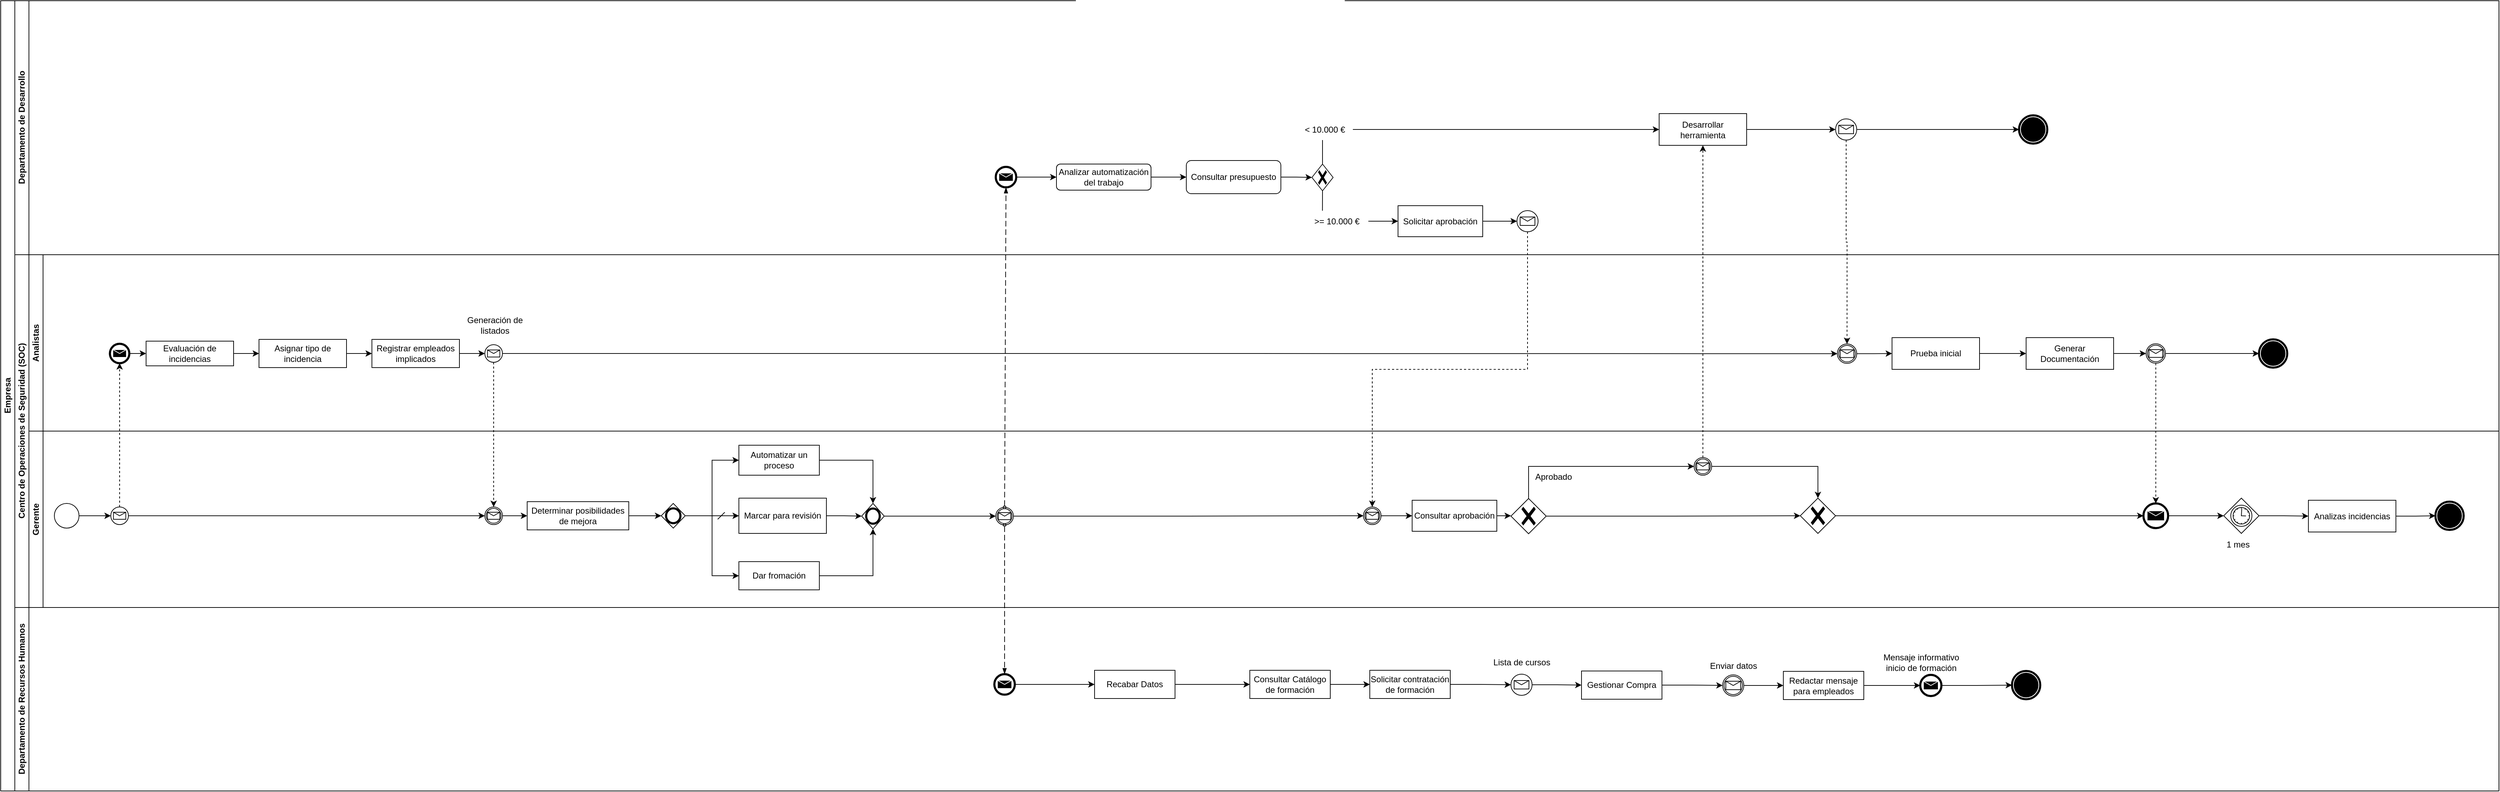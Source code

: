 <mxfile version="26.0.16">
  <diagram name="Página-1" id="uDJ05HsRSzXK77CwW1Jx">
    <mxGraphModel dx="2790" dy="2412" grid="1" gridSize="10" guides="1" tooltips="1" connect="1" arrows="1" fold="1" page="1" pageScale="1" pageWidth="827" pageHeight="1169" math="0" shadow="0">
      <root>
        <mxCell id="0" />
        <mxCell id="1" parent="0" />
        <mxCell id="rS4QHCmcO80jas_Lo0V3-1" value="Empresa" style="swimlane;childLayout=stackLayout;resizeParent=1;resizeParentMax=0;horizontal=0;startSize=20;horizontalStack=0;html=1;" parent="1" vertex="1">
          <mxGeometry x="210" y="-160" width="3540" height="1120" as="geometry" />
        </mxCell>
        <mxCell id="rS4QHCmcO80jas_Lo0V3-2" value="Departamento de Desarrollo" style="swimlane;startSize=20;horizontal=0;html=1;" parent="rS4QHCmcO80jas_Lo0V3-1" vertex="1">
          <mxGeometry x="20" width="3520" height="360" as="geometry" />
        </mxCell>
        <mxCell id="6PZTlja-5_RaDFF-M4vb-7" style="edgeStyle=orthogonalEdgeStyle;rounded=0;orthogonalLoop=1;jettySize=auto;html=1;entryX=0;entryY=0.5;entryDx=0;entryDy=0;" parent="rS4QHCmcO80jas_Lo0V3-2" source="6PZTlja-5_RaDFF-M4vb-4" target="6PZTlja-5_RaDFF-M4vb-6" edge="1">
          <mxGeometry relative="1" as="geometry" />
        </mxCell>
        <mxCell id="6PZTlja-5_RaDFF-M4vb-4" value="Analizar automatización del trabajo" style="rounded=1;whiteSpace=wrap;html=1;" parent="rS4QHCmcO80jas_Lo0V3-2" vertex="1">
          <mxGeometry x="1476" y="231.5" width="134" height="37" as="geometry" />
        </mxCell>
        <mxCell id="6PZTlja-5_RaDFF-M4vb-6" value="Consultar presupuesto" style="rounded=1;whiteSpace=wrap;html=1;" parent="rS4QHCmcO80jas_Lo0V3-2" vertex="1">
          <mxGeometry x="1660" y="226.5" width="134" height="47" as="geometry" />
        </mxCell>
        <mxCell id="6PZTlja-5_RaDFF-M4vb-9" style="edgeStyle=orthogonalEdgeStyle;rounded=0;orthogonalLoop=1;jettySize=auto;html=1;entryX=0;entryY=0.5;entryDx=0;entryDy=0;entryPerimeter=0;" parent="rS4QHCmcO80jas_Lo0V3-2" source="6PZTlja-5_RaDFF-M4vb-6" target="yh-kPCTtvAr-_X22sN1w-28" edge="1">
          <mxGeometry relative="1" as="geometry">
            <mxPoint x="1836" y="250" as="targetPoint" />
          </mxGeometry>
        </mxCell>
        <mxCell id="6PZTlja-5_RaDFF-M4vb-10" value="&amp;lt; 10.000 €" style="text;html=1;align=center;verticalAlign=middle;resizable=0;points=[];autosize=1;strokeColor=none;fillColor=none;" parent="rS4QHCmcO80jas_Lo0V3-2" vertex="1">
          <mxGeometry x="1816" y="167.5" width="80" height="30" as="geometry" />
        </mxCell>
        <mxCell id="6PZTlja-5_RaDFF-M4vb-12" style="edgeStyle=orthogonalEdgeStyle;rounded=0;orthogonalLoop=1;jettySize=auto;html=1;endArrow=none;startFill=0;" parent="rS4QHCmcO80jas_Lo0V3-2" source="yh-kPCTtvAr-_X22sN1w-28" edge="1">
          <mxGeometry relative="1" as="geometry">
            <mxPoint x="1853" y="197.5" as="targetPoint" />
            <mxPoint x="1853.0" y="233.0" as="sourcePoint" />
          </mxGeometry>
        </mxCell>
        <mxCell id="yh-kPCTtvAr-_X22sN1w-22" style="edgeStyle=orthogonalEdgeStyle;rounded=0;orthogonalLoop=1;jettySize=auto;html=1;entryX=0;entryY=0.5;entryDx=0;entryDy=0;entryPerimeter=0;" parent="rS4QHCmcO80jas_Lo0V3-2" source="6PZTlja-5_RaDFF-M4vb-13" target="yh-kPCTtvAr-_X22sN1w-20" edge="1">
          <mxGeometry relative="1" as="geometry">
            <mxPoint x="2407" y="182.5" as="targetPoint" />
          </mxGeometry>
        </mxCell>
        <mxCell id="6PZTlja-5_RaDFF-M4vb-13" value="Desarrollar herramienta" style="points=[[0.25,0,0],[0.5,0,0],[0.75,0,0],[1,0.25,0],[1,0.5,0],[1,0.75,0],[0.75,1,0],[0.5,1,0],[0.25,1,0],[0,0.75,0],[0,0.5,0],[0,0.25,0]];shape=mxgraph.bpmn.task2;whiteSpace=wrap;rectStyle=rounded;size=10;html=1;container=1;expand=0;collapsible=0;taskMarker=abstract;" parent="rS4QHCmcO80jas_Lo0V3-2" vertex="1">
          <mxGeometry x="2330" y="160" width="124" height="45" as="geometry" />
        </mxCell>
        <mxCell id="6PZTlja-5_RaDFF-M4vb-14" style="edgeStyle=orthogonalEdgeStyle;rounded=0;orthogonalLoop=1;jettySize=auto;html=1;entryX=0;entryY=0.5;entryDx=0;entryDy=0;entryPerimeter=0;" parent="rS4QHCmcO80jas_Lo0V3-2" source="6PZTlja-5_RaDFF-M4vb-10" target="6PZTlja-5_RaDFF-M4vb-13" edge="1">
          <mxGeometry relative="1" as="geometry" />
        </mxCell>
        <mxCell id="6PZTlja-5_RaDFF-M4vb-16" value="&amp;gt;= 10.000 €" style="text;html=1;align=center;verticalAlign=middle;resizable=0;points=[];autosize=1;strokeColor=none;fillColor=none;" parent="rS4QHCmcO80jas_Lo0V3-2" vertex="1">
          <mxGeometry x="1828" y="297.5" width="90" height="30" as="geometry" />
        </mxCell>
        <mxCell id="6PZTlja-5_RaDFF-M4vb-17" style="edgeStyle=orthogonalEdgeStyle;rounded=0;orthogonalLoop=1;jettySize=auto;html=1;entryX=0.499;entryY=0.006;entryDx=0;entryDy=0;entryPerimeter=0;endArrow=none;startFill=0;exitX=0.5;exitY=1;exitDx=0;exitDy=0;exitPerimeter=0;" parent="rS4QHCmcO80jas_Lo0V3-2" source="yh-kPCTtvAr-_X22sN1w-28" edge="1">
          <mxGeometry relative="1" as="geometry">
            <mxPoint x="1853.0" y="267.0" as="sourcePoint" />
            <mxPoint x="1852.91" y="297.68" as="targetPoint" />
          </mxGeometry>
        </mxCell>
        <mxCell id="6PZTlja-5_RaDFF-M4vb-18" value="Solicitar aprobación" style="points=[[0.25,0,0],[0.5,0,0],[0.75,0,0],[1,0.25,0],[1,0.5,0],[1,0.75,0],[0.75,1,0],[0.5,1,0],[0.25,1,0],[0,0.75,0],[0,0.5,0],[0,0.25,0]];shape=mxgraph.bpmn.task2;whiteSpace=wrap;rectStyle=rounded;size=10;html=1;container=1;expand=0;collapsible=0;taskMarker=abstract;" parent="rS4QHCmcO80jas_Lo0V3-2" vertex="1">
          <mxGeometry x="1960" y="290.5" width="120" height="44" as="geometry" />
        </mxCell>
        <mxCell id="6PZTlja-5_RaDFF-M4vb-20" style="edgeStyle=orthogonalEdgeStyle;rounded=0;orthogonalLoop=1;jettySize=auto;html=1;entryX=0;entryY=0.5;entryDx=0;entryDy=0;entryPerimeter=0;" parent="rS4QHCmcO80jas_Lo0V3-2" source="6PZTlja-5_RaDFF-M4vb-16" target="6PZTlja-5_RaDFF-M4vb-18" edge="1">
          <mxGeometry relative="1" as="geometry" />
        </mxCell>
        <mxCell id="6PZTlja-5_RaDFF-M4vb-21" value="" style="points=[[0.145,0.145,0],[0.5,0,0],[0.855,0.145,0],[1,0.5,0],[0.855,0.855,0],[0.5,1,0],[0.145,0.855,0],[0,0.5,0]];shape=mxgraph.bpmn.event;html=1;verticalLabelPosition=bottom;labelBackgroundColor=#ffffff;verticalAlign=top;align=center;perimeter=ellipsePerimeter;outlineConnect=0;aspect=fixed;outline=standard;symbol=message;" parent="rS4QHCmcO80jas_Lo0V3-2" vertex="1">
          <mxGeometry x="2128.5" y="297.5" width="30" height="30" as="geometry" />
        </mxCell>
        <mxCell id="6PZTlja-5_RaDFF-M4vb-22" style="edgeStyle=orthogonalEdgeStyle;rounded=0;orthogonalLoop=1;jettySize=auto;html=1;entryX=0;entryY=0.5;entryDx=0;entryDy=0;entryPerimeter=0;" parent="rS4QHCmcO80jas_Lo0V3-2" source="6PZTlja-5_RaDFF-M4vb-18" target="6PZTlja-5_RaDFF-M4vb-21" edge="1">
          <mxGeometry relative="1" as="geometry" />
        </mxCell>
        <mxCell id="yh-kPCTtvAr-_X22sN1w-20" value="" style="points=[[0.145,0.145,0],[0.5,0,0],[0.855,0.145,0],[1,0.5,0],[0.855,0.855,0],[0.5,1,0],[0.145,0.855,0],[0,0.5,0]];shape=mxgraph.bpmn.event;html=1;verticalLabelPosition=bottom;labelBackgroundColor=#ffffff;verticalAlign=top;align=center;perimeter=ellipsePerimeter;outlineConnect=0;aspect=fixed;outline=standard;symbol=message;" parent="rS4QHCmcO80jas_Lo0V3-2" vertex="1">
          <mxGeometry x="2580" y="167.5" width="30" height="30" as="geometry" />
        </mxCell>
        <mxCell id="yh-kPCTtvAr-_X22sN1w-28" value="" style="points=[[0.25,0.25,0],[0.5,0,0],[0.75,0.25,0],[1,0.5,0],[0.75,0.75,0],[0.5,1,0],[0.25,0.75,0],[0,0.5,0]];shape=mxgraph.bpmn.gateway2;html=1;verticalLabelPosition=bottom;labelBackgroundColor=#ffffff;verticalAlign=top;align=center;perimeter=rhombusPerimeter;outlineConnect=0;outline=none;symbol=none;gwType=exclusive;" parent="rS4QHCmcO80jas_Lo0V3-2" vertex="1">
          <mxGeometry x="1838" y="231.5" width="30" height="38" as="geometry" />
        </mxCell>
        <mxCell id="yh-kPCTtvAr-_X22sN1w-81" value="" style="edgeStyle=orthogonalEdgeStyle;rounded=0;orthogonalLoop=1;jettySize=auto;html=1;exitX=1;exitY=0.5;exitDx=0;exitDy=0;exitPerimeter=0;entryX=0;entryY=0.5;entryDx=0;entryDy=0;entryPerimeter=0;" parent="rS4QHCmcO80jas_Lo0V3-2" source="yh-kPCTtvAr-_X22sN1w-20" target="i6RQTUyMDd2lK4wRYGRH-1" edge="1">
          <mxGeometry relative="1" as="geometry">
            <mxPoint x="2820" y="182.5" as="targetPoint" />
            <mxPoint x="2760" y="52.5" as="sourcePoint" />
          </mxGeometry>
        </mxCell>
        <mxCell id="i6RQTUyMDd2lK4wRYGRH-1" value="" style="points=[[0.145,0.145,0],[0.5,0,0],[0.855,0.145,0],[1,0.5,0],[0.855,0.855,0],[0.5,1,0],[0.145,0.855,0],[0,0.5,0]];shape=mxgraph.bpmn.event;html=1;verticalLabelPosition=bottom;labelBackgroundColor=#ffffff;verticalAlign=top;align=center;perimeter=ellipsePerimeter;outlineConnect=0;aspect=fixed;outline=end;symbol=terminate;" parent="rS4QHCmcO80jas_Lo0V3-2" vertex="1">
          <mxGeometry x="2840" y="162.5" width="40" height="40" as="geometry" />
        </mxCell>
        <mxCell id="-YIAZ6V68JHzq2dQ6OIM-13" style="edgeStyle=orthogonalEdgeStyle;rounded=0;orthogonalLoop=1;jettySize=auto;html=1;entryX=0;entryY=0.5;entryDx=0;entryDy=0;" parent="rS4QHCmcO80jas_Lo0V3-2" source="-YIAZ6V68JHzq2dQ6OIM-11" target="6PZTlja-5_RaDFF-M4vb-4" edge="1">
          <mxGeometry relative="1" as="geometry" />
        </mxCell>
        <mxCell id="-YIAZ6V68JHzq2dQ6OIM-11" value="" style="points=[[0.145,0.145,0],[0.5,0,0],[0.855,0.145,0],[1,0.5,0],[0.855,0.855,0],[0.5,1,0],[0.145,0.855,0],[0,0.5,0]];shape=mxgraph.bpmn.event;html=1;verticalLabelPosition=bottom;labelBackgroundColor=#ffffff;verticalAlign=top;align=center;perimeter=ellipsePerimeter;outlineConnect=0;aspect=fixed;outline=end;symbol=message;" parent="rS4QHCmcO80jas_Lo0V3-2" vertex="1">
          <mxGeometry x="1390" y="235.5" width="29" height="29" as="geometry" />
        </mxCell>
        <mxCell id="rS4QHCmcO80jas_Lo0V3-3" value="Centro de Operaciones de Seguridad (SOC)" style="swimlane;startSize=20;horizontal=0;html=1;" parent="rS4QHCmcO80jas_Lo0V3-1" vertex="1">
          <mxGeometry x="20" y="360" width="3520" height="500" as="geometry" />
        </mxCell>
        <mxCell id="rS4QHCmcO80jas_Lo0V3-43" value="Analistas" style="swimlane;startSize=20;horizontal=0;html=1;whiteSpace=wrap;" parent="rS4QHCmcO80jas_Lo0V3-3" vertex="1">
          <mxGeometry x="20" width="3500" height="250" as="geometry" />
        </mxCell>
        <mxCell id="rS4QHCmcO80jas_Lo0V3-10" value="Evaluación de incidencias" style="points=[[0.25,0,0],[0.5,0,0],[0.75,0,0],[1,0.25,0],[1,0.5,0],[1,0.75,0],[0.75,1,0],[0.5,1,0],[0.25,1,0],[0,0.75,0],[0,0.5,0],[0,0.25,0]];shape=mxgraph.bpmn.task2;whiteSpace=wrap;rectStyle=rounded;size=10;html=1;container=1;expand=0;collapsible=0;taskMarker=abstract;" parent="rS4QHCmcO80jas_Lo0V3-43" vertex="1">
          <mxGeometry x="166" y="122.5" width="124" height="35" as="geometry" />
        </mxCell>
        <mxCell id="rS4QHCmcO80jas_Lo0V3-13" value="Asignar tipo de incidencia" style="points=[[0.25,0,0],[0.5,0,0],[0.75,0,0],[1,0.25,0],[1,0.5,0],[1,0.75,0],[0.75,1,0],[0.5,1,0],[0.25,1,0],[0,0.75,0],[0,0.5,0],[0,0.25,0]];shape=mxgraph.bpmn.task2;whiteSpace=wrap;rectStyle=rounded;size=10;html=1;container=1;expand=0;collapsible=0;taskMarker=abstract;" parent="rS4QHCmcO80jas_Lo0V3-43" vertex="1">
          <mxGeometry x="326" y="120" width="124" height="40" as="geometry" />
        </mxCell>
        <mxCell id="rS4QHCmcO80jas_Lo0V3-14" style="edgeStyle=orthogonalEdgeStyle;rounded=0;orthogonalLoop=1;jettySize=auto;html=1;entryX=0;entryY=0.5;entryDx=0;entryDy=0;entryPerimeter=0;" parent="rS4QHCmcO80jas_Lo0V3-43" source="rS4QHCmcO80jas_Lo0V3-10" target="rS4QHCmcO80jas_Lo0V3-13" edge="1">
          <mxGeometry relative="1" as="geometry" />
        </mxCell>
        <mxCell id="rS4QHCmcO80jas_Lo0V3-15" value="Registrar empleados implicados" style="points=[[0.25,0,0],[0.5,0,0],[0.75,0,0],[1,0.25,0],[1,0.5,0],[1,0.75,0],[0.75,1,0],[0.5,1,0],[0.25,1,0],[0,0.75,0],[0,0.5,0],[0,0.25,0]];shape=mxgraph.bpmn.task2;whiteSpace=wrap;rectStyle=rounded;size=10;html=1;container=1;expand=0;collapsible=0;taskMarker=abstract;" parent="rS4QHCmcO80jas_Lo0V3-43" vertex="1">
          <mxGeometry x="486" y="120" width="124" height="40" as="geometry" />
        </mxCell>
        <mxCell id="rS4QHCmcO80jas_Lo0V3-16" style="edgeStyle=orthogonalEdgeStyle;rounded=0;orthogonalLoop=1;jettySize=auto;html=1;entryX=0;entryY=0.5;entryDx=0;entryDy=0;entryPerimeter=0;" parent="rS4QHCmcO80jas_Lo0V3-43" source="rS4QHCmcO80jas_Lo0V3-13" target="rS4QHCmcO80jas_Lo0V3-15" edge="1">
          <mxGeometry relative="1" as="geometry" />
        </mxCell>
        <mxCell id="yh-kPCTtvAr-_X22sN1w-4" style="edgeStyle=orthogonalEdgeStyle;rounded=0;orthogonalLoop=1;jettySize=auto;html=1;exitX=1;exitY=0.5;exitDx=0;exitDy=0;exitPerimeter=0;entryX=0;entryY=0.5;entryDx=0;entryDy=0;entryPerimeter=0;" parent="rS4QHCmcO80jas_Lo0V3-43" source="rS4QHCmcO80jas_Lo0V3-17" target="yh-kPCTtvAr-_X22sN1w-24" edge="1">
          <mxGeometry relative="1" as="geometry">
            <mxPoint x="1468" y="140" as="targetPoint" />
          </mxGeometry>
        </mxCell>
        <mxCell id="rS4QHCmcO80jas_Lo0V3-17" value="" style="points=[[0.145,0.145,0],[0.5,0,0],[0.855,0.145,0],[1,0.5,0],[0.855,0.855,0],[0.5,1,0],[0.145,0.855,0],[0,0.5,0]];shape=mxgraph.bpmn.event;html=1;verticalLabelPosition=bottom;labelBackgroundColor=#ffffff;verticalAlign=top;align=center;perimeter=ellipsePerimeter;outlineConnect=0;aspect=fixed;outline=standard;symbol=message;" parent="rS4QHCmcO80jas_Lo0V3-43" vertex="1">
          <mxGeometry x="646" y="127.5" width="25" height="25" as="geometry" />
        </mxCell>
        <mxCell id="rS4QHCmcO80jas_Lo0V3-18" style="edgeStyle=orthogonalEdgeStyle;rounded=0;orthogonalLoop=1;jettySize=auto;html=1;entryX=0;entryY=0.5;entryDx=0;entryDy=0;entryPerimeter=0;" parent="rS4QHCmcO80jas_Lo0V3-43" source="rS4QHCmcO80jas_Lo0V3-15" target="rS4QHCmcO80jas_Lo0V3-17" edge="1">
          <mxGeometry relative="1" as="geometry" />
        </mxCell>
        <mxCell id="rS4QHCmcO80jas_Lo0V3-19" value="&lt;div&gt;Generación de&lt;/div&gt;&lt;div&gt;listados&lt;/div&gt;" style="text;html=1;align=center;verticalAlign=middle;resizable=0;points=[];autosize=1;strokeColor=none;fillColor=none;" parent="rS4QHCmcO80jas_Lo0V3-43" vertex="1">
          <mxGeometry x="610" y="80" width="100" height="40" as="geometry" />
        </mxCell>
        <mxCell id="yh-kPCTtvAr-_X22sN1w-13" value="" style="points=[[0.145,0.145,0],[0.5,0,0],[0.855,0.145,0],[1,0.5,0],[0.855,0.855,0],[0.5,1,0],[0.145,0.855,0],[0,0.5,0]];shape=mxgraph.bpmn.event;html=1;verticalLabelPosition=bottom;labelBackgroundColor=#ffffff;verticalAlign=top;align=center;perimeter=ellipsePerimeter;outlineConnect=0;aspect=fixed;outline=end;symbol=message;" parent="rS4QHCmcO80jas_Lo0V3-43" vertex="1">
          <mxGeometry x="114.75" y="126.25" width="27.5" height="27.5" as="geometry" />
        </mxCell>
        <mxCell id="yh-kPCTtvAr-_X22sN1w-15" style="edgeStyle=orthogonalEdgeStyle;rounded=0;orthogonalLoop=1;jettySize=auto;html=1;exitX=1;exitY=0.5;exitDx=0;exitDy=0;exitPerimeter=0;entryX=0;entryY=0.5;entryDx=0;entryDy=0;entryPerimeter=0;" parent="rS4QHCmcO80jas_Lo0V3-43" source="yh-kPCTtvAr-_X22sN1w-13" target="rS4QHCmcO80jas_Lo0V3-10" edge="1">
          <mxGeometry relative="1" as="geometry" />
        </mxCell>
        <mxCell id="yh-kPCTtvAr-_X22sN1w-24" value="" style="points=[[0.145,0.145,0],[0.5,0,0],[0.855,0.145,0],[1,0.5,0],[0.855,0.855,0],[0.5,1,0],[0.145,0.855,0],[0,0.5,0]];shape=mxgraph.bpmn.event;html=1;verticalLabelPosition=bottom;labelBackgroundColor=#ffffff;verticalAlign=top;align=center;perimeter=ellipsePerimeter;outlineConnect=0;aspect=fixed;outline=boundInt;symbol=message;" parent="rS4QHCmcO80jas_Lo0V3-43" vertex="1">
          <mxGeometry x="2562.5" y="126.5" width="27.5" height="27.5" as="geometry" />
        </mxCell>
        <mxCell id="yh-kPCTtvAr-_X22sN1w-46" value="Prueba inicial" style="points=[[0.25,0,0],[0.5,0,0],[0.75,0,0],[1,0.25,0],[1,0.5,0],[1,0.75,0],[0.75,1,0],[0.5,1,0],[0.25,1,0],[0,0.75,0],[0,0.5,0],[0,0.25,0]];shape=mxgraph.bpmn.task2;whiteSpace=wrap;rectStyle=rounded;size=10;html=1;container=1;expand=0;collapsible=0;taskMarker=abstract;" parent="rS4QHCmcO80jas_Lo0V3-43" vertex="1">
          <mxGeometry x="2640" y="117.5" width="124" height="45" as="geometry" />
        </mxCell>
        <mxCell id="yh-kPCTtvAr-_X22sN1w-47" style="edgeStyle=orthogonalEdgeStyle;rounded=0;orthogonalLoop=1;jettySize=auto;html=1;exitX=1;exitY=0.5;exitDx=0;exitDy=0;exitPerimeter=0;entryX=0;entryY=0.5;entryDx=0;entryDy=0;entryPerimeter=0;" parent="rS4QHCmcO80jas_Lo0V3-43" source="yh-kPCTtvAr-_X22sN1w-24" target="yh-kPCTtvAr-_X22sN1w-46" edge="1">
          <mxGeometry relative="1" as="geometry" />
        </mxCell>
        <mxCell id="yh-kPCTtvAr-_X22sN1w-51" style="edgeStyle=orthogonalEdgeStyle;rounded=0;orthogonalLoop=1;jettySize=auto;html=1;exitX=1;exitY=0.5;exitDx=0;exitDy=0;exitPerimeter=0;entryX=0;entryY=0.5;entryDx=0;entryDy=0;entryPerimeter=0;" parent="rS4QHCmcO80jas_Lo0V3-43" source="yh-kPCTtvAr-_X22sN1w-46" target="yh-kPCTtvAr-_X22sN1w-58" edge="1">
          <mxGeometry relative="1" as="geometry">
            <mxPoint x="2670.0" y="140" as="targetPoint" />
          </mxGeometry>
        </mxCell>
        <mxCell id="yh-kPCTtvAr-_X22sN1w-63" style="edgeStyle=orthogonalEdgeStyle;rounded=0;orthogonalLoop=1;jettySize=auto;html=1;exitX=1;exitY=0.5;exitDx=0;exitDy=0;exitPerimeter=0;entryX=0;entryY=0.5;entryDx=0;entryDy=0;entryPerimeter=0;" parent="rS4QHCmcO80jas_Lo0V3-43" source="yh-kPCTtvAr-_X22sN1w-58" target="yh-kPCTtvAr-_X22sN1w-64" edge="1">
          <mxGeometry relative="1" as="geometry">
            <mxPoint x="3020" y="139.667" as="targetPoint" />
          </mxGeometry>
        </mxCell>
        <mxCell id="yh-kPCTtvAr-_X22sN1w-58" value="Generar Documentación" style="points=[[0.25,0,0],[0.5,0,0],[0.75,0,0],[1,0.25,0],[1,0.5,0],[1,0.75,0],[0.75,1,0],[0.5,1,0],[0.25,1,0],[0,0.75,0],[0,0.5,0],[0,0.25,0]];shape=mxgraph.bpmn.task2;whiteSpace=wrap;rectStyle=rounded;size=10;html=1;container=1;expand=0;collapsible=0;taskMarker=abstract;" parent="rS4QHCmcO80jas_Lo0V3-43" vertex="1">
          <mxGeometry x="2830" y="117.5" width="124" height="45" as="geometry" />
        </mxCell>
        <mxCell id="yh-kPCTtvAr-_X22sN1w-72" style="edgeStyle=orthogonalEdgeStyle;rounded=0;orthogonalLoop=1;jettySize=auto;html=1;exitX=1;exitY=0.5;exitDx=0;exitDy=0;exitPerimeter=0;entryX=0;entryY=0.5;entryDx=0;entryDy=0;entryPerimeter=0;" parent="rS4QHCmcO80jas_Lo0V3-43" source="i6RQTUyMDd2lK4wRYGRH-2" edge="1">
          <mxGeometry relative="1" as="geometry">
            <mxPoint x="3170" y="140" as="targetPoint" />
          </mxGeometry>
        </mxCell>
        <mxCell id="yh-kPCTtvAr-_X22sN1w-64" value="" style="points=[[0.145,0.145,0],[0.5,0,0],[0.855,0.145,0],[1,0.5,0],[0.855,0.855,0],[0.5,1,0],[0.145,0.855,0],[0,0.5,0]];shape=mxgraph.bpmn.event;html=1;verticalLabelPosition=bottom;labelBackgroundColor=#ffffff;verticalAlign=top;align=center;perimeter=ellipsePerimeter;outlineConnect=0;aspect=fixed;outline=boundInt;symbol=message;" parent="rS4QHCmcO80jas_Lo0V3-43" vertex="1">
          <mxGeometry x="3000" y="126.25" width="27.5" height="27.5" as="geometry" />
        </mxCell>
        <mxCell id="i6RQTUyMDd2lK4wRYGRH-2" value="" style="points=[[0.145,0.145,0],[0.5,0,0],[0.855,0.145,0],[1,0.5,0],[0.855,0.855,0],[0.5,1,0],[0.145,0.855,0],[0,0.5,0]];shape=mxgraph.bpmn.event;html=1;verticalLabelPosition=bottom;labelBackgroundColor=#ffffff;verticalAlign=top;align=center;perimeter=ellipsePerimeter;outlineConnect=0;aspect=fixed;outline=end;symbol=terminate;" parent="rS4QHCmcO80jas_Lo0V3-43" vertex="1">
          <mxGeometry x="3160" y="120" width="40" height="40" as="geometry" />
        </mxCell>
        <mxCell id="i6RQTUyMDd2lK4wRYGRH-5" value="" style="edgeStyle=orthogonalEdgeStyle;rounded=0;orthogonalLoop=1;jettySize=auto;html=1;exitX=1;exitY=0.5;exitDx=0;exitDy=0;exitPerimeter=0;entryX=0;entryY=0.5;entryDx=0;entryDy=0;entryPerimeter=0;" parent="rS4QHCmcO80jas_Lo0V3-43" source="yh-kPCTtvAr-_X22sN1w-64" target="i6RQTUyMDd2lK4wRYGRH-2" edge="1">
          <mxGeometry relative="1" as="geometry">
            <mxPoint x="3340" y="370" as="targetPoint" />
            <mxPoint x="3198" y="370" as="sourcePoint" />
          </mxGeometry>
        </mxCell>
        <mxCell id="rS4QHCmcO80jas_Lo0V3-44" value="Gerente" style="swimlane;startSize=20;horizontal=0;html=1;whiteSpace=wrap;" parent="rS4QHCmcO80jas_Lo0V3-3" vertex="1">
          <mxGeometry x="20" y="250" width="3500" height="250" as="geometry" />
        </mxCell>
        <mxCell id="rS4QHCmcO80jas_Lo0V3-21" value="Determinar posibilidades de mejora" style="points=[[0.25,0,0],[0.5,0,0],[0.75,0,0],[1,0.25,0],[1,0.5,0],[1,0.75,0],[0.75,1,0],[0.5,1,0],[0.25,1,0],[0,0.75,0],[0,0.5,0],[0,0.25,0]];shape=mxgraph.bpmn.task2;whiteSpace=wrap;rectStyle=rounded;size=10;html=1;container=1;expand=0;collapsible=0;taskMarker=abstract;" parent="rS4QHCmcO80jas_Lo0V3-44" vertex="1">
          <mxGeometry x="706" y="100" width="144" height="40" as="geometry" />
        </mxCell>
        <mxCell id="rS4QHCmcO80jas_Lo0V3-23" value="" style="points=[[0.25,0.25,0],[0.5,0,0],[0.75,0.25,0],[1,0.5,0],[0.75,0.75,0],[0.5,1,0],[0.25,0.75,0],[0,0.5,0]];shape=mxgraph.bpmn.gateway2;html=1;verticalLabelPosition=bottom;labelBackgroundColor=#ffffff;verticalAlign=top;align=center;perimeter=rhombusPerimeter;outlineConnect=0;outline=end;symbol=general;" parent="rS4QHCmcO80jas_Lo0V3-44" vertex="1">
          <mxGeometry x="896" y="102.5" width="34" height="35" as="geometry" />
        </mxCell>
        <mxCell id="rS4QHCmcO80jas_Lo0V3-24" style="edgeStyle=orthogonalEdgeStyle;rounded=0;orthogonalLoop=1;jettySize=auto;html=1;entryX=0;entryY=0.5;entryDx=0;entryDy=0;entryPerimeter=0;" parent="rS4QHCmcO80jas_Lo0V3-44" source="rS4QHCmcO80jas_Lo0V3-21" target="rS4QHCmcO80jas_Lo0V3-23" edge="1">
          <mxGeometry relative="1" as="geometry" />
        </mxCell>
        <mxCell id="rS4QHCmcO80jas_Lo0V3-25" value="Dar fromación" style="points=[[0.25,0,0],[0.5,0,0],[0.75,0,0],[1,0.25,0],[1,0.5,0],[1,0.75,0],[0.75,1,0],[0.5,1,0],[0.25,1,0],[0,0.75,0],[0,0.5,0],[0,0.25,0]];shape=mxgraph.bpmn.task2;whiteSpace=wrap;rectStyle=rounded;size=10;html=1;container=1;expand=0;collapsible=0;taskMarker=abstract;" parent="rS4QHCmcO80jas_Lo0V3-44" vertex="1">
          <mxGeometry x="1006" y="185" width="114" height="40" as="geometry" />
        </mxCell>
        <mxCell id="rS4QHCmcO80jas_Lo0V3-26" value="Automatizar un proceso" style="points=[[0.25,0,0],[0.5,0,0],[0.75,0,0],[1,0.25,0],[1,0.5,0],[1,0.75,0],[0.75,1,0],[0.5,1,0],[0.25,1,0],[0,0.75,0],[0,0.5,0],[0,0.25,0]];shape=mxgraph.bpmn.task2;whiteSpace=wrap;rectStyle=rounded;size=10;html=1;container=1;expand=0;collapsible=0;taskMarker=abstract;" parent="rS4QHCmcO80jas_Lo0V3-44" vertex="1">
          <mxGeometry x="1006" y="20" width="114" height="42.5" as="geometry" />
        </mxCell>
        <mxCell id="rS4QHCmcO80jas_Lo0V3-28" style="edgeStyle=orthogonalEdgeStyle;rounded=0;orthogonalLoop=1;jettySize=auto;html=1;entryX=0;entryY=0.5;entryDx=0;entryDy=0;entryPerimeter=0;" parent="rS4QHCmcO80jas_Lo0V3-44" source="rS4QHCmcO80jas_Lo0V3-23" target="rS4QHCmcO80jas_Lo0V3-25" edge="1">
          <mxGeometry relative="1" as="geometry" />
        </mxCell>
        <mxCell id="rS4QHCmcO80jas_Lo0V3-29" style="edgeStyle=orthogonalEdgeStyle;rounded=0;orthogonalLoop=1;jettySize=auto;html=1;entryX=0;entryY=0.5;entryDx=0;entryDy=0;entryPerimeter=0;" parent="rS4QHCmcO80jas_Lo0V3-44" source="rS4QHCmcO80jas_Lo0V3-23" target="rS4QHCmcO80jas_Lo0V3-26" edge="1">
          <mxGeometry relative="1" as="geometry" />
        </mxCell>
        <mxCell id="rS4QHCmcO80jas_Lo0V3-38" value="Marcar para revisión" style="points=[[0.25,0,0],[0.5,0,0],[0.75,0,0],[1,0.25,0],[1,0.5,0],[1,0.75,0],[0.75,1,0],[0.5,1,0],[0.25,1,0],[0,0.75,0],[0,0.5,0],[0,0.25,0]];shape=mxgraph.bpmn.task2;whiteSpace=wrap;rectStyle=rounded;size=10;html=1;container=1;expand=0;collapsible=0;taskMarker=abstract;" parent="rS4QHCmcO80jas_Lo0V3-44" vertex="1">
          <mxGeometry x="1006" y="95" width="124" height="50" as="geometry" />
        </mxCell>
        <mxCell id="rS4QHCmcO80jas_Lo0V3-39" style="edgeStyle=orthogonalEdgeStyle;rounded=0;orthogonalLoop=1;jettySize=auto;html=1;entryX=0;entryY=0.5;entryDx=0;entryDy=0;entryPerimeter=0;" parent="rS4QHCmcO80jas_Lo0V3-44" source="rS4QHCmcO80jas_Lo0V3-23" target="rS4QHCmcO80jas_Lo0V3-38" edge="1">
          <mxGeometry relative="1" as="geometry" />
        </mxCell>
        <mxCell id="fS46ABCbvEcgxph74Tcy-1" value="" style="endArrow=none;html=1;rounded=0;" parent="rS4QHCmcO80jas_Lo0V3-44" edge="1">
          <mxGeometry width="50" height="50" relative="1" as="geometry">
            <mxPoint x="976" y="125" as="sourcePoint" />
            <mxPoint x="986" y="115" as="targetPoint" />
          </mxGeometry>
        </mxCell>
        <mxCell id="xNy9P8nJW4BKSloSFsuw-6" style="edgeStyle=orthogonalEdgeStyle;rounded=0;orthogonalLoop=1;jettySize=auto;html=1;exitX=1;exitY=0.5;exitDx=0;exitDy=0;exitPerimeter=0;entryX=0;entryY=0.5;entryDx=0;entryDy=0;entryPerimeter=0;" parent="rS4QHCmcO80jas_Lo0V3-44" source="rS4QHCmcO80jas_Lo0V3-9" target="yh-kPCTtvAr-_X22sN1w-12" edge="1">
          <mxGeometry relative="1" as="geometry">
            <mxPoint x="106" y="119.974" as="targetPoint" />
          </mxGeometry>
        </mxCell>
        <mxCell id="rS4QHCmcO80jas_Lo0V3-9" value="" style="points=[[0.145,0.145,0],[0.5,0,0],[0.855,0.145,0],[1,0.5,0],[0.855,0.855,0],[0.5,1,0],[0.145,0.855,0],[0,0.5,0]];shape=mxgraph.bpmn.event;html=1;verticalLabelPosition=bottom;labelBackgroundColor=#ffffff;verticalAlign=top;align=center;perimeter=ellipsePerimeter;outlineConnect=0;aspect=fixed;outline=standard;symbol=general;" parent="rS4QHCmcO80jas_Lo0V3-44" vertex="1">
          <mxGeometry x="36" y="102.5" width="35" height="35" as="geometry" />
        </mxCell>
        <mxCell id="xNy9P8nJW4BKSloSFsuw-91" style="edgeStyle=orthogonalEdgeStyle;rounded=0;orthogonalLoop=1;jettySize=auto;html=1;exitX=1;exitY=0.5;exitDx=0;exitDy=0;exitPerimeter=0;entryX=0.5;entryY=0;entryDx=0;entryDy=0;entryPerimeter=0;" parent="rS4QHCmcO80jas_Lo0V3-44" source="rS4QHCmcO80jas_Lo0V3-26" target="i6RQTUyMDd2lK4wRYGRH-6" edge="1">
          <mxGeometry relative="1" as="geometry">
            <mxPoint x="1333" y="101.5" as="targetPoint" />
            <mxPoint x="1198.5" y="41.25" as="sourcePoint" />
          </mxGeometry>
        </mxCell>
        <mxCell id="xNy9P8nJW4BKSloSFsuw-92" style="edgeStyle=orthogonalEdgeStyle;rounded=0;orthogonalLoop=1;jettySize=auto;html=1;exitX=1;exitY=0.5;exitDx=0;exitDy=0;exitPerimeter=0;entryX=0.5;entryY=1;entryDx=0;entryDy=0;entryPerimeter=0;" parent="rS4QHCmcO80jas_Lo0V3-44" source="rS4QHCmcO80jas_Lo0V3-25" target="i6RQTUyMDd2lK4wRYGRH-6" edge="1">
          <mxGeometry relative="1" as="geometry">
            <mxPoint x="1333" y="138.5" as="targetPoint" />
            <mxPoint x="1198.5" y="205.0" as="sourcePoint" />
          </mxGeometry>
        </mxCell>
        <mxCell id="yh-kPCTtvAr-_X22sN1w-1" value="" style="points=[[0.145,0.145,0],[0.5,0,0],[0.855,0.145,0],[1,0.5,0],[0.855,0.855,0],[0.5,1,0],[0.145,0.855,0],[0,0.5,0]];shape=mxgraph.bpmn.event;html=1;verticalLabelPosition=bottom;labelBackgroundColor=#ffffff;verticalAlign=top;align=center;perimeter=ellipsePerimeter;outlineConnect=0;aspect=fixed;outline=boundInt;symbol=message;" parent="rS4QHCmcO80jas_Lo0V3-44" vertex="1">
          <mxGeometry x="646" y="107.5" width="25" height="25" as="geometry" />
        </mxCell>
        <mxCell id="yh-kPCTtvAr-_X22sN1w-3" style="edgeStyle=orthogonalEdgeStyle;rounded=0;orthogonalLoop=1;jettySize=auto;html=1;exitX=1;exitY=0.5;exitDx=0;exitDy=0;exitPerimeter=0;entryX=0;entryY=0.5;entryDx=0;entryDy=0;entryPerimeter=0;" parent="rS4QHCmcO80jas_Lo0V3-44" source="yh-kPCTtvAr-_X22sN1w-1" target="rS4QHCmcO80jas_Lo0V3-21" edge="1">
          <mxGeometry relative="1" as="geometry" />
        </mxCell>
        <mxCell id="yh-kPCTtvAr-_X22sN1w-7" value="" style="points=[[0.145,0.145,0],[0.5,0,0],[0.855,0.145,0],[1,0.5,0],[0.855,0.855,0],[0.5,1,0],[0.145,0.855,0],[0,0.5,0]];shape=mxgraph.bpmn.event;html=1;verticalLabelPosition=bottom;labelBackgroundColor=#ffffff;verticalAlign=top;align=center;perimeter=ellipsePerimeter;outlineConnect=0;aspect=fixed;outline=boundInt;symbol=message;" parent="rS4QHCmcO80jas_Lo0V3-44" vertex="1">
          <mxGeometry x="1891" y="107.5" width="25" height="25" as="geometry" />
        </mxCell>
        <mxCell id="yh-kPCTtvAr-_X22sN1w-8" value="Consultar aprobación" style="points=[[0.25,0,0],[0.5,0,0],[0.75,0,0],[1,0.25,0],[1,0.5,0],[1,0.75,0],[0.75,1,0],[0.5,1,0],[0.25,1,0],[0,0.75,0],[0,0.5,0],[0,0.25,0]];shape=mxgraph.bpmn.task2;whiteSpace=wrap;rectStyle=rounded;size=10;html=1;container=1;expand=0;collapsible=0;taskMarker=abstract;" parent="rS4QHCmcO80jas_Lo0V3-44" vertex="1">
          <mxGeometry x="1960" y="98" width="120" height="44" as="geometry" />
        </mxCell>
        <mxCell id="yh-kPCTtvAr-_X22sN1w-9" style="edgeStyle=orthogonalEdgeStyle;rounded=0;orthogonalLoop=1;jettySize=auto;html=1;exitX=1;exitY=0.5;exitDx=0;exitDy=0;exitPerimeter=0;entryX=0;entryY=0.5;entryDx=0;entryDy=0;entryPerimeter=0;" parent="rS4QHCmcO80jas_Lo0V3-44" source="yh-kPCTtvAr-_X22sN1w-7" target="yh-kPCTtvAr-_X22sN1w-8" edge="1">
          <mxGeometry relative="1" as="geometry" />
        </mxCell>
        <mxCell id="yh-kPCTtvAr-_X22sN1w-12" value="" style="points=[[0.145,0.145,0],[0.5,0,0],[0.855,0.145,0],[1,0.5,0],[0.855,0.855,0],[0.5,1,0],[0.145,0.855,0],[0,0.5,0]];shape=mxgraph.bpmn.event;html=1;verticalLabelPosition=bottom;labelBackgroundColor=#ffffff;verticalAlign=top;align=center;perimeter=ellipsePerimeter;outlineConnect=0;aspect=fixed;outline=standard;symbol=message;" parent="rS4QHCmcO80jas_Lo0V3-44" vertex="1">
          <mxGeometry x="116" y="107.5" width="25" height="25" as="geometry" />
        </mxCell>
        <mxCell id="yh-kPCTtvAr-_X22sN1w-18" style="edgeStyle=orthogonalEdgeStyle;rounded=0;orthogonalLoop=1;jettySize=auto;html=1;exitX=1;exitY=0.5;exitDx=0;exitDy=0;exitPerimeter=0;entryX=0;entryY=0.5;entryDx=0;entryDy=0;entryPerimeter=0;" parent="rS4QHCmcO80jas_Lo0V3-44" source="yh-kPCTtvAr-_X22sN1w-12" target="yh-kPCTtvAr-_X22sN1w-1" edge="1">
          <mxGeometry relative="1" as="geometry" />
        </mxCell>
        <mxCell id="yh-kPCTtvAr-_X22sN1w-29" value="" style="points=[[0.25,0.25,0],[0.5,0,0],[0.75,0.25,0],[1,0.5,0],[0.75,0.75,0],[0.5,1,0],[0.25,0.75,0],[0,0.5,0]];shape=mxgraph.bpmn.gateway2;html=1;verticalLabelPosition=bottom;labelBackgroundColor=#ffffff;verticalAlign=top;align=center;perimeter=rhombusPerimeter;outlineConnect=0;outline=none;symbol=none;gwType=exclusive;" parent="rS4QHCmcO80jas_Lo0V3-44" vertex="1">
          <mxGeometry x="2100" y="95.5" width="50" height="50" as="geometry" />
        </mxCell>
        <mxCell id="yh-kPCTtvAr-_X22sN1w-30" style="edgeStyle=orthogonalEdgeStyle;rounded=0;orthogonalLoop=1;jettySize=auto;html=1;exitX=1;exitY=0.5;exitDx=0;exitDy=0;exitPerimeter=0;entryX=0;entryY=0.5;entryDx=0;entryDy=0;entryPerimeter=0;" parent="rS4QHCmcO80jas_Lo0V3-44" source="yh-kPCTtvAr-_X22sN1w-8" target="yh-kPCTtvAr-_X22sN1w-29" edge="1">
          <mxGeometry relative="1" as="geometry" />
        </mxCell>
        <mxCell id="yh-kPCTtvAr-_X22sN1w-39" value="Aprobado" style="text;html=1;align=center;verticalAlign=middle;resizable=0;points=[];autosize=1;strokeColor=none;fillColor=none;" parent="rS4QHCmcO80jas_Lo0V3-44" vertex="1">
          <mxGeometry x="2120" y="50" width="80" height="30" as="geometry" />
        </mxCell>
        <mxCell id="yh-kPCTtvAr-_X22sN1w-62" value="" style="points=[[0.25,0.25,0],[0.5,0,0],[0.75,0.25,0],[1,0.5,0],[0.75,0.75,0],[0.5,1,0],[0.25,0.75,0],[0,0.5,0]];shape=mxgraph.bpmn.gateway2;html=1;verticalLabelPosition=bottom;labelBackgroundColor=#ffffff;verticalAlign=top;align=center;perimeter=rhombusPerimeter;outlineConnect=0;outline=standard;symbol=timer;" parent="rS4QHCmcO80jas_Lo0V3-44" vertex="1">
          <mxGeometry x="3110" y="95" width="50" height="50" as="geometry" />
        </mxCell>
        <mxCell id="yh-kPCTtvAr-_X22sN1w-65" value="" style="points=[[0.145,0.145,0],[0.5,0,0],[0.855,0.145,0],[1,0.5,0],[0.855,0.855,0],[0.5,1,0],[0.145,0.855,0],[0,0.5,0]];shape=mxgraph.bpmn.event;html=1;verticalLabelPosition=bottom;labelBackgroundColor=#ffffff;verticalAlign=top;align=center;perimeter=ellipsePerimeter;outlineConnect=0;aspect=fixed;outline=end;symbol=message;" parent="rS4QHCmcO80jas_Lo0V3-44" vertex="1">
          <mxGeometry x="2996.25" y="102.5" width="35" height="35" as="geometry" />
        </mxCell>
        <mxCell id="yh-kPCTtvAr-_X22sN1w-67" style="edgeStyle=orthogonalEdgeStyle;rounded=0;orthogonalLoop=1;jettySize=auto;html=1;exitX=1;exitY=0.5;exitDx=0;exitDy=0;exitPerimeter=0;entryX=0;entryY=0.5;entryDx=0;entryDy=0;entryPerimeter=0;" parent="rS4QHCmcO80jas_Lo0V3-44" source="yh-kPCTtvAr-_X22sN1w-65" target="yh-kPCTtvAr-_X22sN1w-62" edge="1">
          <mxGeometry relative="1" as="geometry" />
        </mxCell>
        <mxCell id="yh-kPCTtvAr-_X22sN1w-68" value="1 mes" style="text;html=1;align=center;verticalAlign=middle;resizable=0;points=[];autosize=1;strokeColor=none;fillColor=none;" parent="rS4QHCmcO80jas_Lo0V3-44" vertex="1">
          <mxGeometry x="3100" y="145.5" width="60" height="30" as="geometry" />
        </mxCell>
        <mxCell id="yh-kPCTtvAr-_X22sN1w-69" value="Analizas incidencias" style="points=[[0.25,0,0],[0.5,0,0],[0.75,0,0],[1,0.25,0],[1,0.5,0],[1,0.75,0],[0.75,1,0],[0.5,1,0],[0.25,1,0],[0,0.75,0],[0,0.5,0],[0,0.25,0]];shape=mxgraph.bpmn.task2;whiteSpace=wrap;rectStyle=rounded;size=10;html=1;container=1;expand=0;collapsible=0;taskMarker=abstract;" parent="rS4QHCmcO80jas_Lo0V3-44" vertex="1">
          <mxGeometry x="3230" y="98" width="124" height="45" as="geometry" />
        </mxCell>
        <mxCell id="yh-kPCTtvAr-_X22sN1w-70" style="edgeStyle=orthogonalEdgeStyle;rounded=0;orthogonalLoop=1;jettySize=auto;html=1;exitX=1;exitY=0.5;exitDx=0;exitDy=0;exitPerimeter=0;entryX=0;entryY=0.5;entryDx=0;entryDy=0;entryPerimeter=0;" parent="rS4QHCmcO80jas_Lo0V3-44" source="yh-kPCTtvAr-_X22sN1w-62" target="yh-kPCTtvAr-_X22sN1w-69" edge="1">
          <mxGeometry relative="1" as="geometry" />
        </mxCell>
        <mxCell id="yh-kPCTtvAr-_X22sN1w-79" value="" style="points=[[0.145,0.145,0],[0.5,0,0],[0.855,0.145,0],[1,0.5,0],[0.855,0.855,0],[0.5,1,0],[0.145,0.855,0],[0,0.5,0]];shape=mxgraph.bpmn.event;html=1;verticalLabelPosition=bottom;labelBackgroundColor=#ffffff;verticalAlign=top;align=center;perimeter=ellipsePerimeter;outlineConnect=0;aspect=fixed;outline=end;symbol=terminate;" parent="rS4QHCmcO80jas_Lo0V3-44" vertex="1">
          <mxGeometry x="3410" y="100" width="40" height="40" as="geometry" />
        </mxCell>
        <mxCell id="yh-kPCTtvAr-_X22sN1w-80" style="edgeStyle=orthogonalEdgeStyle;rounded=0;orthogonalLoop=1;jettySize=auto;html=1;exitX=1;exitY=0.5;exitDx=0;exitDy=0;exitPerimeter=0;entryX=0;entryY=0.5;entryDx=0;entryDy=0;entryPerimeter=0;" parent="rS4QHCmcO80jas_Lo0V3-44" source="yh-kPCTtvAr-_X22sN1w-69" target="yh-kPCTtvAr-_X22sN1w-79" edge="1">
          <mxGeometry relative="1" as="geometry" />
        </mxCell>
        <mxCell id="yh-kPCTtvAr-_X22sN1w-82" value="" style="points=[[0.145,0.145,0],[0.5,0,0],[0.855,0.145,0],[1,0.5,0],[0.855,0.855,0],[0.5,1,0],[0.145,0.855,0],[0,0.5,0]];shape=mxgraph.bpmn.event;html=1;verticalLabelPosition=bottom;labelBackgroundColor=#ffffff;verticalAlign=top;align=center;perimeter=ellipsePerimeter;outlineConnect=0;aspect=fixed;outline=boundInt;symbol=message;" parent="rS4QHCmcO80jas_Lo0V3-44" vertex="1">
          <mxGeometry x="2359.5" y="37.5" width="25" height="25" as="geometry" />
        </mxCell>
        <mxCell id="yh-kPCTtvAr-_X22sN1w-87" style="edgeStyle=orthogonalEdgeStyle;rounded=0;orthogonalLoop=1;jettySize=auto;html=1;exitX=0.5;exitY=0;exitDx=0;exitDy=0;exitPerimeter=0;entryX=0;entryY=0.5;entryDx=0;entryDy=0;entryPerimeter=0;" parent="rS4QHCmcO80jas_Lo0V3-44" source="yh-kPCTtvAr-_X22sN1w-29" target="yh-kPCTtvAr-_X22sN1w-82" edge="1">
          <mxGeometry relative="1" as="geometry" />
        </mxCell>
        <mxCell id="yh-kPCTtvAr-_X22sN1w-89" value="" style="points=[[0.25,0.25,0],[0.5,0,0],[0.75,0.25,0],[1,0.5,0],[0.75,0.75,0],[0.5,1,0],[0.25,0.75,0],[0,0.5,0]];shape=mxgraph.bpmn.gateway2;html=1;verticalLabelPosition=bottom;labelBackgroundColor=#ffffff;verticalAlign=top;align=center;perimeter=rhombusPerimeter;outlineConnect=0;outline=none;symbol=none;gwType=exclusive;" parent="rS4QHCmcO80jas_Lo0V3-44" vertex="1">
          <mxGeometry x="2510" y="95" width="50" height="50" as="geometry" />
        </mxCell>
        <mxCell id="yh-kPCTtvAr-_X22sN1w-91" style="edgeStyle=orthogonalEdgeStyle;rounded=0;orthogonalLoop=1;jettySize=auto;html=1;exitX=1;exitY=0.5;exitDx=0;exitDy=0;exitPerimeter=0;entryX=0;entryY=0.5;entryDx=0;entryDy=0;entryPerimeter=0;" parent="rS4QHCmcO80jas_Lo0V3-44" source="yh-kPCTtvAr-_X22sN1w-29" target="yh-kPCTtvAr-_X22sN1w-89" edge="1">
          <mxGeometry relative="1" as="geometry" />
        </mxCell>
        <mxCell id="yh-kPCTtvAr-_X22sN1w-92" style="edgeStyle=orthogonalEdgeStyle;rounded=0;orthogonalLoop=1;jettySize=auto;html=1;exitX=1;exitY=0.5;exitDx=0;exitDy=0;exitPerimeter=0;entryX=0.5;entryY=0;entryDx=0;entryDy=0;entryPerimeter=0;" parent="rS4QHCmcO80jas_Lo0V3-44" source="yh-kPCTtvAr-_X22sN1w-82" target="yh-kPCTtvAr-_X22sN1w-89" edge="1">
          <mxGeometry relative="1" as="geometry" />
        </mxCell>
        <mxCell id="yh-kPCTtvAr-_X22sN1w-93" style="edgeStyle=orthogonalEdgeStyle;rounded=0;orthogonalLoop=1;jettySize=auto;html=1;exitX=1;exitY=0.5;exitDx=0;exitDy=0;exitPerimeter=0;entryX=0;entryY=0.5;entryDx=0;entryDy=0;entryPerimeter=0;" parent="rS4QHCmcO80jas_Lo0V3-44" source="yh-kPCTtvAr-_X22sN1w-89" target="yh-kPCTtvAr-_X22sN1w-65" edge="1">
          <mxGeometry relative="1" as="geometry" />
        </mxCell>
        <mxCell id="i6RQTUyMDd2lK4wRYGRH-6" value="" style="points=[[0.25,0.25,0],[0.5,0,0],[0.75,0.25,0],[1,0.5,0],[0.75,0.75,0],[0.5,1,0],[0.25,0.75,0],[0,0.5,0]];shape=mxgraph.bpmn.gateway2;html=1;verticalLabelPosition=bottom;labelBackgroundColor=#ffffff;verticalAlign=top;align=center;perimeter=rhombusPerimeter;outlineConnect=0;outline=end;symbol=general;" parent="rS4QHCmcO80jas_Lo0V3-44" vertex="1">
          <mxGeometry x="1180" y="102.5" width="32" height="36" as="geometry" />
        </mxCell>
        <mxCell id="-YIAZ6V68JHzq2dQ6OIM-14" value="" style="points=[[0.145,0.145,0],[0.5,0,0],[0.855,0.145,0],[1,0.5,0],[0.855,0.855,0],[0.5,1,0],[0.145,0.855,0],[0,0.5,0]];shape=mxgraph.bpmn.event;html=1;verticalLabelPosition=bottom;labelBackgroundColor=#ffffff;verticalAlign=top;align=center;perimeter=ellipsePerimeter;outlineConnect=0;aspect=fixed;outline=boundInt;symbol=message;" parent="rS4QHCmcO80jas_Lo0V3-44" vertex="1">
          <mxGeometry x="1370" y="108" width="25" height="25" as="geometry" />
        </mxCell>
        <mxCell id="-YIAZ6V68JHzq2dQ6OIM-15" style="edgeStyle=orthogonalEdgeStyle;rounded=0;orthogonalLoop=1;jettySize=auto;html=1;exitX=1;exitY=0.5;exitDx=0;exitDy=0;exitPerimeter=0;entryX=0;entryY=0.5;entryDx=0;entryDy=0;entryPerimeter=0;" parent="rS4QHCmcO80jas_Lo0V3-44" source="rS4QHCmcO80jas_Lo0V3-38" target="i6RQTUyMDd2lK4wRYGRH-6" edge="1">
          <mxGeometry relative="1" as="geometry" />
        </mxCell>
        <mxCell id="-YIAZ6V68JHzq2dQ6OIM-16" style="edgeStyle=orthogonalEdgeStyle;rounded=0;orthogonalLoop=1;jettySize=auto;html=1;exitX=1;exitY=0.5;exitDx=0;exitDy=0;exitPerimeter=0;entryX=0;entryY=0.5;entryDx=0;entryDy=0;entryPerimeter=0;" parent="rS4QHCmcO80jas_Lo0V3-44" source="i6RQTUyMDd2lK4wRYGRH-6" target="-YIAZ6V68JHzq2dQ6OIM-14" edge="1">
          <mxGeometry relative="1" as="geometry" />
        </mxCell>
        <mxCell id="-YIAZ6V68JHzq2dQ6OIM-17" style="edgeStyle=orthogonalEdgeStyle;rounded=0;orthogonalLoop=1;jettySize=auto;html=1;exitX=1;exitY=0.5;exitDx=0;exitDy=0;exitPerimeter=0;entryX=0;entryY=0.5;entryDx=0;entryDy=0;entryPerimeter=0;" parent="rS4QHCmcO80jas_Lo0V3-44" source="-YIAZ6V68JHzq2dQ6OIM-14" target="yh-kPCTtvAr-_X22sN1w-7" edge="1">
          <mxGeometry relative="1" as="geometry" />
        </mxCell>
        <mxCell id="yh-kPCTtvAr-_X22sN1w-16" style="edgeStyle=orthogonalEdgeStyle;rounded=0;orthogonalLoop=1;jettySize=auto;html=1;exitX=0.5;exitY=0;exitDx=0;exitDy=0;exitPerimeter=0;entryX=0.5;entryY=1;entryDx=0;entryDy=0;entryPerimeter=0;dashed=1;" parent="rS4QHCmcO80jas_Lo0V3-3" source="yh-kPCTtvAr-_X22sN1w-12" target="yh-kPCTtvAr-_X22sN1w-13" edge="1">
          <mxGeometry relative="1" as="geometry" />
        </mxCell>
        <mxCell id="yh-kPCTtvAr-_X22sN1w-17" style="edgeStyle=orthogonalEdgeStyle;rounded=0;orthogonalLoop=1;jettySize=auto;html=1;exitX=0.5;exitY=1;exitDx=0;exitDy=0;exitPerimeter=0;entryX=0.5;entryY=0;entryDx=0;entryDy=0;entryPerimeter=0;dashed=1;" parent="rS4QHCmcO80jas_Lo0V3-3" source="rS4QHCmcO80jas_Lo0V3-17" target="yh-kPCTtvAr-_X22sN1w-1" edge="1">
          <mxGeometry relative="1" as="geometry" />
        </mxCell>
        <mxCell id="yh-kPCTtvAr-_X22sN1w-66" style="edgeStyle=orthogonalEdgeStyle;rounded=0;orthogonalLoop=1;jettySize=auto;html=1;exitX=0.5;exitY=1;exitDx=0;exitDy=0;exitPerimeter=0;dashed=1;" parent="rS4QHCmcO80jas_Lo0V3-3" source="yh-kPCTtvAr-_X22sN1w-64" target="yh-kPCTtvAr-_X22sN1w-65" edge="1">
          <mxGeometry relative="1" as="geometry" />
        </mxCell>
        <mxCell id="rS4QHCmcO80jas_Lo0V3-41" value="" style="dashed=1;dashPattern=8 4;endArrow=blockThin;endFill=1;startArrow=oval;startFill=0;endSize=6;startSize=4;html=1;rounded=0;exitX=0.5;exitY=0;exitDx=0;exitDy=0;exitPerimeter=0;entryX=0.5;entryY=1;entryDx=0;entryDy=0;entryPerimeter=0;" parent="rS4QHCmcO80jas_Lo0V3-1" source="-YIAZ6V68JHzq2dQ6OIM-14" target="-YIAZ6V68JHzq2dQ6OIM-11" edge="1">
          <mxGeometry width="160" relative="1" as="geometry">
            <mxPoint x="1226.0" y="638.75" as="sourcePoint" />
            <mxPoint x="1225.5" y="245" as="targetPoint" />
          </mxGeometry>
        </mxCell>
        <mxCell id="yh-kPCTtvAr-_X22sN1w-6" style="edgeStyle=orthogonalEdgeStyle;rounded=0;orthogonalLoop=1;jettySize=auto;html=1;exitX=0.5;exitY=1;exitDx=0;exitDy=0;exitPerimeter=0;dashed=1;entryX=0.5;entryY=0;entryDx=0;entryDy=0;entryPerimeter=0;" parent="rS4QHCmcO80jas_Lo0V3-1" source="6PZTlja-5_RaDFF-M4vb-21" target="yh-kPCTtvAr-_X22sN1w-7" edge="1">
          <mxGeometry relative="1" as="geometry">
            <mxPoint x="1941" y="410" as="targetPoint" />
          </mxGeometry>
        </mxCell>
        <mxCell id="rS4QHCmcO80jas_Lo0V3-42" value="" style="dashed=1;dashPattern=8 4;endArrow=blockThin;endFill=1;startArrow=oval;startFill=0;endSize=6;startSize=4;html=1;rounded=0;entryX=0.5;entryY=0;entryDx=0;entryDy=0;entryPerimeter=0;exitX=0.5;exitY=1;exitDx=0;exitDy=0;exitPerimeter=0;" parent="rS4QHCmcO80jas_Lo0V3-1" source="-YIAZ6V68JHzq2dQ6OIM-14" target="-YIAZ6V68JHzq2dQ6OIM-4" edge="1">
          <mxGeometry width="160" relative="1" as="geometry">
            <mxPoint x="1226.0" y="827.5" as="sourcePoint" />
            <mxPoint x="1226" y="955.5" as="targetPoint" />
          </mxGeometry>
        </mxCell>
        <mxCell id="yh-kPCTtvAr-_X22sN1w-27" style="edgeStyle=orthogonalEdgeStyle;rounded=0;orthogonalLoop=1;jettySize=auto;html=1;exitX=0.5;exitY=1;exitDx=0;exitDy=0;exitPerimeter=0;entryX=0.5;entryY=0;entryDx=0;entryDy=0;entryPerimeter=0;dashed=1;" parent="rS4QHCmcO80jas_Lo0V3-1" source="yh-kPCTtvAr-_X22sN1w-20" target="yh-kPCTtvAr-_X22sN1w-24" edge="1">
          <mxGeometry relative="1" as="geometry" />
        </mxCell>
        <mxCell id="yh-kPCTtvAr-_X22sN1w-85" style="edgeStyle=orthogonalEdgeStyle;rounded=0;orthogonalLoop=1;jettySize=auto;html=1;exitX=0.5;exitY=0;exitDx=0;exitDy=0;exitPerimeter=0;entryX=0.5;entryY=1;entryDx=0;entryDy=0;entryPerimeter=0;dashed=1;" parent="rS4QHCmcO80jas_Lo0V3-1" source="yh-kPCTtvAr-_X22sN1w-82" target="6PZTlja-5_RaDFF-M4vb-13" edge="1">
          <mxGeometry relative="1" as="geometry" />
        </mxCell>
        <mxCell id="rS4QHCmcO80jas_Lo0V3-4" value="Departamento de Recursos Humanos" style="swimlane;startSize=20;horizontal=0;html=1;" parent="rS4QHCmcO80jas_Lo0V3-1" vertex="1">
          <mxGeometry x="20" y="860" width="3520" height="260" as="geometry" />
        </mxCell>
        <mxCell id="xNy9P8nJW4BKSloSFsuw-17" style="edgeStyle=orthogonalEdgeStyle;rounded=0;orthogonalLoop=1;jettySize=auto;html=1;exitX=1;exitY=0.5;exitDx=0;exitDy=0;exitPerimeter=0;entryX=0;entryY=0.5;entryDx=0;entryDy=0;entryPerimeter=0;" parent="rS4QHCmcO80jas_Lo0V3-4" source="xNy9P8nJW4BKSloSFsuw-14" target="xNy9P8nJW4BKSloSFsuw-31" edge="1">
          <mxGeometry relative="1" as="geometry">
            <mxPoint x="1460" y="110" as="targetPoint" />
          </mxGeometry>
        </mxCell>
        <mxCell id="xNy9P8nJW4BKSloSFsuw-14" value="Recabar Datos" style="points=[[0.25,0,0],[0.5,0,0],[0.75,0,0],[1,0.25,0],[1,0.5,0],[1,0.75,0],[0.75,1,0],[0.5,1,0],[0.25,1,0],[0,0.75,0],[0,0.5,0],[0,0.25,0]];shape=mxgraph.bpmn.task2;whiteSpace=wrap;rectStyle=rounded;size=10;html=1;container=1;expand=0;collapsible=0;taskMarker=abstract;" parent="rS4QHCmcO80jas_Lo0V3-4" vertex="1">
          <mxGeometry x="1530" y="89" width="114" height="40" as="geometry" />
        </mxCell>
        <mxCell id="xNy9P8nJW4BKSloSFsuw-15" style="edgeStyle=orthogonalEdgeStyle;rounded=0;orthogonalLoop=1;jettySize=auto;html=1;exitX=1;exitY=0.5;exitDx=0;exitDy=0;exitPerimeter=0;entryX=0;entryY=0.5;entryDx=0;entryDy=0;entryPerimeter=0;" parent="rS4QHCmcO80jas_Lo0V3-4" source="-YIAZ6V68JHzq2dQ6OIM-4" target="xNy9P8nJW4BKSloSFsuw-14" edge="1">
          <mxGeometry relative="1" as="geometry">
            <mxPoint x="1221" y="110.5" as="sourcePoint" />
          </mxGeometry>
        </mxCell>
        <mxCell id="xNy9P8nJW4BKSloSFsuw-32" style="edgeStyle=orthogonalEdgeStyle;rounded=0;orthogonalLoop=1;jettySize=auto;html=1;exitX=1;exitY=0.5;exitDx=0;exitDy=0;exitPerimeter=0;entryX=0;entryY=0.5;entryDx=0;entryDy=0;entryPerimeter=0;" parent="rS4QHCmcO80jas_Lo0V3-4" source="xNy9P8nJW4BKSloSFsuw-31" target="xNy9P8nJW4BKSloSFsuw-33" edge="1">
          <mxGeometry relative="1" as="geometry">
            <mxPoint x="1996" y="109.5" as="targetPoint" />
          </mxGeometry>
        </mxCell>
        <mxCell id="xNy9P8nJW4BKSloSFsuw-31" value="Consultar Catálogo de formación" style="points=[[0.25,0,0],[0.5,0,0],[0.75,0,0],[1,0.25,0],[1,0.5,0],[1,0.75,0],[0.75,1,0],[0.5,1,0],[0.25,1,0],[0,0.75,0],[0,0.5,0],[0,0.25,0]];shape=mxgraph.bpmn.task2;whiteSpace=wrap;rectStyle=rounded;size=10;html=1;container=1;expand=0;collapsible=0;taskMarker=abstract;" parent="rS4QHCmcO80jas_Lo0V3-4" vertex="1">
          <mxGeometry x="1750" y="89" width="114" height="40" as="geometry" />
        </mxCell>
        <mxCell id="xNy9P8nJW4BKSloSFsuw-33" value="Solicitar contratación de formación" style="points=[[0.25,0,0],[0.5,0,0],[0.75,0,0],[1,0.25,0],[1,0.5,0],[1,0.75,0],[0.75,1,0],[0.5,1,0],[0.25,1,0],[0,0.75,0],[0,0.5,0],[0,0.25,0]];shape=mxgraph.bpmn.task2;whiteSpace=wrap;rectStyle=rounded;size=10;html=1;container=1;expand=0;collapsible=0;taskMarker=abstract;" parent="rS4QHCmcO80jas_Lo0V3-4" vertex="1">
          <mxGeometry x="1920" y="89" width="114" height="40" as="geometry" />
        </mxCell>
        <mxCell id="xNy9P8nJW4BKSloSFsuw-48" value="Lista de cursos " style="text;html=1;align=center;verticalAlign=middle;resizable=0;points=[];autosize=1;strokeColor=none;fillColor=none;" parent="rS4QHCmcO80jas_Lo0V3-4" vertex="1">
          <mxGeometry x="2085" y="63" width="100" height="30" as="geometry" />
        </mxCell>
        <mxCell id="xNy9P8nJW4BKSloSFsuw-52" value="Gestionar Compra " style="points=[[0.25,0,0],[0.5,0,0],[0.75,0,0],[1,0.25,0],[1,0.5,0],[1,0.75,0],[0.75,1,0],[0.5,1,0],[0.25,1,0],[0,0.75,0],[0,0.5,0],[0,0.25,0]];shape=mxgraph.bpmn.task2;whiteSpace=wrap;rectStyle=rounded;size=10;html=1;container=1;expand=0;collapsible=0;taskMarker=abstract;" parent="rS4QHCmcO80jas_Lo0V3-4" vertex="1">
          <mxGeometry x="2220" y="90" width="114" height="40" as="geometry" />
        </mxCell>
        <mxCell id="xNy9P8nJW4BKSloSFsuw-57" value="" style="points=[[0.145,0.145,0],[0.5,0,0],[0.855,0.145,0],[1,0.5,0],[0.855,0.855,0],[0.5,1,0],[0.145,0.855,0],[0,0.5,0]];shape=mxgraph.bpmn.event;html=1;verticalLabelPosition=bottom;labelBackgroundColor=#ffffff;verticalAlign=top;align=center;perimeter=ellipsePerimeter;outlineConnect=0;aspect=fixed;outline=catching;symbol=message;" parent="rS4QHCmcO80jas_Lo0V3-4" vertex="1">
          <mxGeometry x="2420" y="95.5" width="30" height="30" as="geometry" />
        </mxCell>
        <mxCell id="xNy9P8nJW4BKSloSFsuw-58" style="edgeStyle=orthogonalEdgeStyle;rounded=0;orthogonalLoop=1;jettySize=auto;html=1;exitX=1;exitY=0.5;exitDx=0;exitDy=0;exitPerimeter=0;entryX=0;entryY=0.5;entryDx=0;entryDy=0;entryPerimeter=0;" parent="rS4QHCmcO80jas_Lo0V3-4" source="xNy9P8nJW4BKSloSFsuw-52" target="xNy9P8nJW4BKSloSFsuw-57" edge="1">
          <mxGeometry relative="1" as="geometry" />
        </mxCell>
        <mxCell id="xNy9P8nJW4BKSloSFsuw-59" value="Enviar datos" style="text;html=1;align=center;verticalAlign=middle;resizable=0;points=[];autosize=1;strokeColor=none;fillColor=none;" parent="rS4QHCmcO80jas_Lo0V3-4" vertex="1">
          <mxGeometry x="2390" y="68" width="90" height="30" as="geometry" />
        </mxCell>
        <mxCell id="xNy9P8nJW4BKSloSFsuw-81" value="Redactar mensaje para empleados" style="points=[[0.25,0,0],[0.5,0,0],[0.75,0,0],[1,0.25,0],[1,0.5,0],[1,0.75,0],[0.75,1,0],[0.5,1,0],[0.25,1,0],[0,0.75,0],[0,0.5,0],[0,0.25,0]];shape=mxgraph.bpmn.task2;whiteSpace=wrap;rectStyle=rounded;size=10;html=1;container=1;expand=0;collapsible=0;taskMarker=abstract;" parent="rS4QHCmcO80jas_Lo0V3-4" vertex="1">
          <mxGeometry x="2506" y="90.5" width="114" height="40" as="geometry" />
        </mxCell>
        <mxCell id="xNy9P8nJW4BKSloSFsuw-84" value="" style="edgeStyle=orthogonalEdgeStyle;rounded=0;orthogonalLoop=1;jettySize=auto;html=1;exitX=1;exitY=0.5;exitDx=0;exitDy=0;exitPerimeter=0;entryX=0;entryY=0.5;entryDx=0;entryDy=0;entryPerimeter=0;" parent="rS4QHCmcO80jas_Lo0V3-4" source="-YIAZ6V68JHzq2dQ6OIM-5" target="i6RQTUyMDd2lK4wRYGRH-3" edge="1">
          <mxGeometry relative="1" as="geometry">
            <mxPoint x="2685" y="110" as="targetPoint" />
            <mxPoint x="2814" y="1141" as="sourcePoint" />
          </mxGeometry>
        </mxCell>
        <mxCell id="xNy9P8nJW4BKSloSFsuw-85" value="Mensaje informativo &lt;br&gt;inicio de formación" style="text;html=1;align=center;verticalAlign=middle;resizable=0;points=[];autosize=1;strokeColor=none;fillColor=none;" parent="rS4QHCmcO80jas_Lo0V3-4" vertex="1">
          <mxGeometry x="2636" y="58" width="130" height="40" as="geometry" />
        </mxCell>
        <mxCell id="-lgadMYfc8z0lez8aj9o-1" style="edgeStyle=orthogonalEdgeStyle;rounded=0;orthogonalLoop=1;jettySize=auto;html=1;entryX=0;entryY=0.5;entryDx=0;entryDy=0;entryPerimeter=0;" parent="rS4QHCmcO80jas_Lo0V3-4" source="xNy9P8nJW4BKSloSFsuw-57" target="xNy9P8nJW4BKSloSFsuw-81" edge="1">
          <mxGeometry relative="1" as="geometry" />
        </mxCell>
        <mxCell id="i6RQTUyMDd2lK4wRYGRH-3" value="" style="points=[[0.145,0.145,0],[0.5,0,0],[0.855,0.145,0],[1,0.5,0],[0.855,0.855,0],[0.5,1,0],[0.145,0.855,0],[0,0.5,0]];shape=mxgraph.bpmn.event;html=1;verticalLabelPosition=bottom;labelBackgroundColor=#ffffff;verticalAlign=top;align=center;perimeter=ellipsePerimeter;outlineConnect=0;aspect=fixed;outline=end;symbol=terminate;" parent="rS4QHCmcO80jas_Lo0V3-4" vertex="1">
          <mxGeometry x="2830" y="90" width="40" height="40" as="geometry" />
        </mxCell>
        <mxCell id="-YIAZ6V68JHzq2dQ6OIM-4" value="" style="points=[[0.145,0.145,0],[0.5,0,0],[0.855,0.145,0],[1,0.5,0],[0.855,0.855,0],[0.5,1,0],[0.145,0.855,0],[0,0.5,0]];shape=mxgraph.bpmn.event;html=1;verticalLabelPosition=bottom;labelBackgroundColor=#ffffff;verticalAlign=top;align=center;perimeter=ellipsePerimeter;outlineConnect=0;aspect=fixed;outline=end;symbol=message;" parent="rS4QHCmcO80jas_Lo0V3-4" vertex="1">
          <mxGeometry x="1388" y="94.5" width="29" height="29" as="geometry" />
        </mxCell>
        <mxCell id="-YIAZ6V68JHzq2dQ6OIM-6" value="" style="edgeStyle=orthogonalEdgeStyle;rounded=0;orthogonalLoop=1;jettySize=auto;html=1;exitX=1;exitY=0.5;exitDx=0;exitDy=0;exitPerimeter=0;" parent="rS4QHCmcO80jas_Lo0V3-4" source="xNy9P8nJW4BKSloSFsuw-81" target="-YIAZ6V68JHzq2dQ6OIM-5" edge="1">
          <mxGeometry relative="1" as="geometry">
            <mxPoint x="2915" y="810" as="targetPoint" />
            <mxPoint x="2850" y="811" as="sourcePoint" />
          </mxGeometry>
        </mxCell>
        <mxCell id="-YIAZ6V68JHzq2dQ6OIM-5" value="" style="points=[[0.145,0.145,0],[0.5,0,0],[0.855,0.145,0],[1,0.5,0],[0.855,0.855,0],[0.5,1,0],[0.145,0.855,0],[0,0.5,0]];shape=mxgraph.bpmn.event;html=1;verticalLabelPosition=bottom;labelBackgroundColor=#ffffff;verticalAlign=top;align=center;perimeter=ellipsePerimeter;outlineConnect=0;aspect=fixed;outline=end;symbol=message;" parent="rS4QHCmcO80jas_Lo0V3-4" vertex="1">
          <mxGeometry x="2700" y="95.5" width="30" height="30" as="geometry" />
        </mxCell>
        <mxCell id="-YIAZ6V68JHzq2dQ6OIM-8" value="" style="edgeStyle=orthogonalEdgeStyle;rounded=0;orthogonalLoop=1;jettySize=auto;html=1;exitX=1;exitY=0.5;exitDx=0;exitDy=0;exitPerimeter=0;entryX=0;entryY=0.5;entryDx=0;entryDy=0;entryPerimeter=0;" parent="rS4QHCmcO80jas_Lo0V3-4" source="xNy9P8nJW4BKSloSFsuw-33" target="-YIAZ6V68JHzq2dQ6OIM-7" edge="1">
          <mxGeometry relative="1" as="geometry">
            <mxPoint x="2074" y="809.5" as="targetPoint" />
            <mxPoint x="2005" y="810" as="sourcePoint" />
          </mxGeometry>
        </mxCell>
        <mxCell id="-YIAZ6V68JHzq2dQ6OIM-10" value="" style="edgeStyle=orthogonalEdgeStyle;rounded=0;orthogonalLoop=1;jettySize=auto;html=1;entryX=0;entryY=0.5;entryDx=0;entryDy=0;entryPerimeter=0;" parent="rS4QHCmcO80jas_Lo0V3-4" source="-YIAZ6V68JHzq2dQ6OIM-7" target="xNy9P8nJW4BKSloSFsuw-52" edge="1">
          <mxGeometry relative="1" as="geometry">
            <mxPoint x="1915" y="109" as="targetPoint" />
          </mxGeometry>
        </mxCell>
        <mxCell id="-YIAZ6V68JHzq2dQ6OIM-7" value="" style="points=[[0.145,0.145,0],[0.5,0,0],[0.855,0.145,0],[1,0.5,0],[0.855,0.855,0],[0.5,1,0],[0.145,0.855,0],[0,0.5,0]];shape=mxgraph.bpmn.event;html=1;verticalLabelPosition=bottom;labelBackgroundColor=#ffffff;verticalAlign=top;align=center;perimeter=ellipsePerimeter;outlineConnect=0;aspect=fixed;outline=standard;symbol=message;" parent="rS4QHCmcO80jas_Lo0V3-4" vertex="1">
          <mxGeometry x="2120" y="94.5" width="30" height="30" as="geometry" />
        </mxCell>
      </root>
    </mxGraphModel>
  </diagram>
</mxfile>
